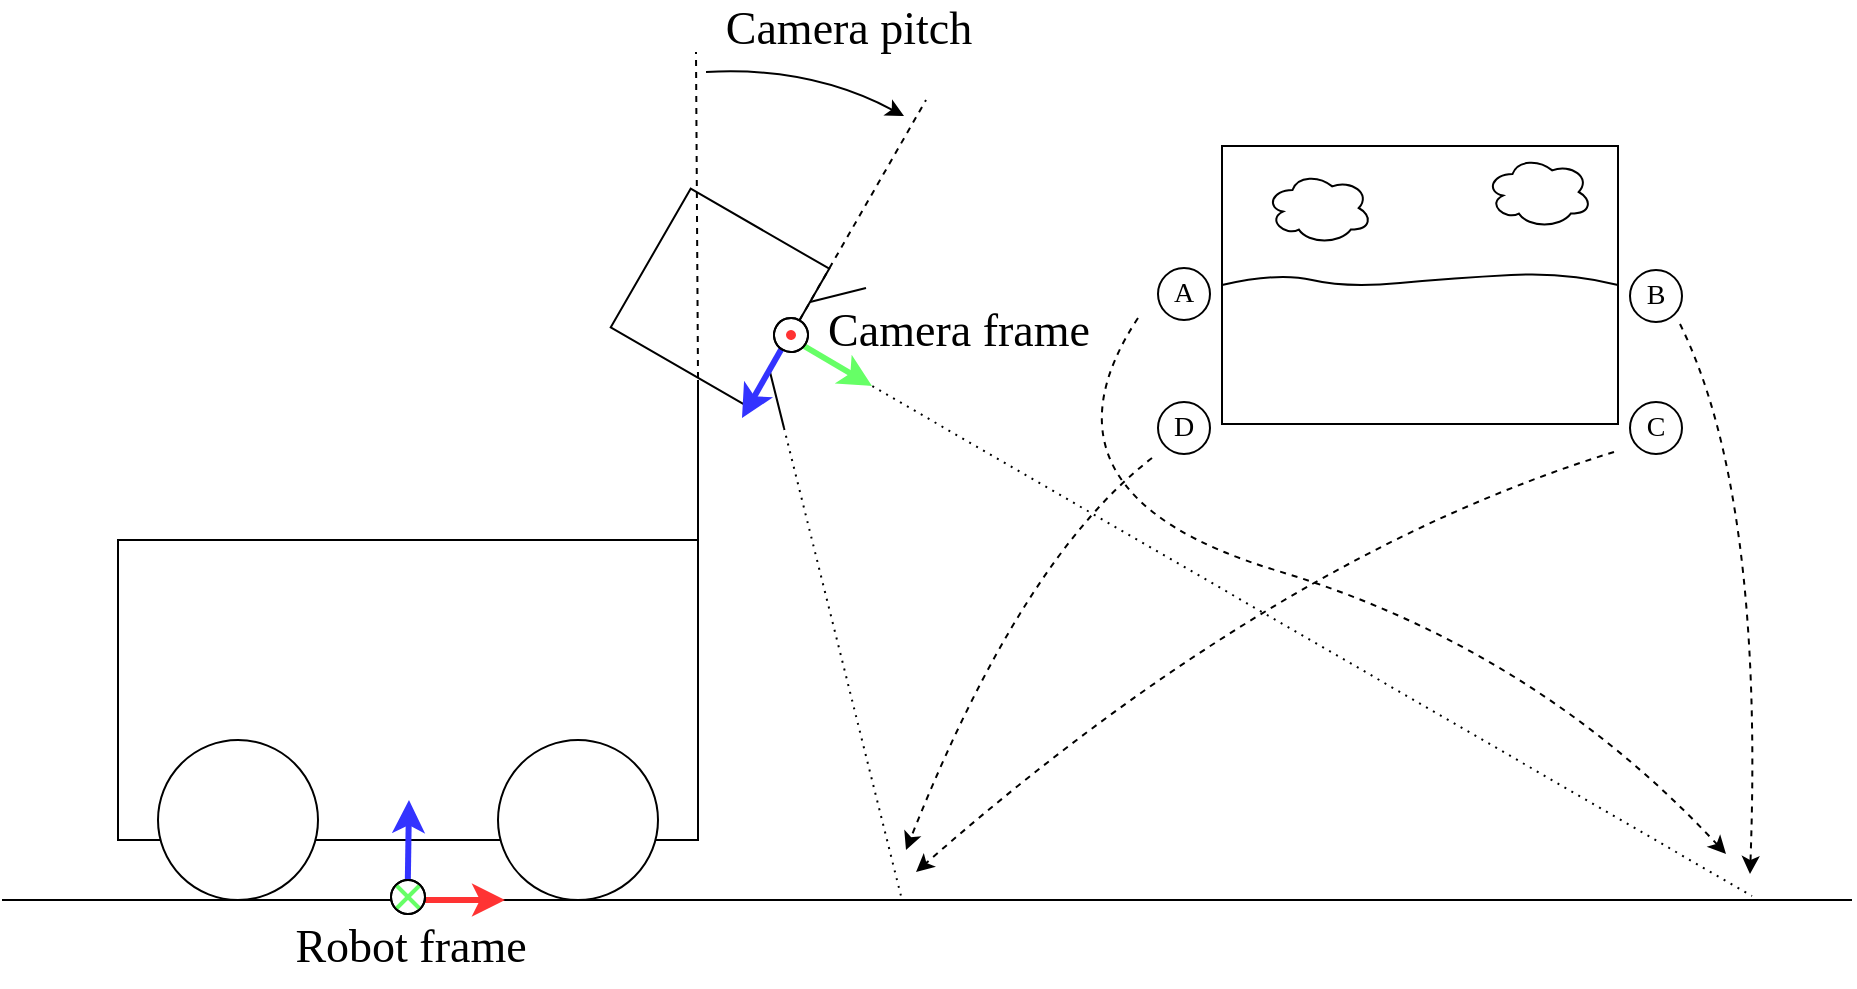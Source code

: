<mxfile version="27.0.9">
  <diagram name="Page-1" id="LD1x8lAsb9LNnaNi0Xp_">
    <mxGraphModel dx="1360" dy="843" grid="1" gridSize="1" guides="1" tooltips="1" connect="1" arrows="1" fold="1" page="1" pageScale="1" pageWidth="827" pageHeight="1169" math="0" shadow="0">
      <root>
        <mxCell id="0" />
        <mxCell id="1" parent="0" />
        <mxCell id="EnLO9xf8e9ar3kuIT8_k-2" value="" style="endArrow=none;html=1;rounded=0;movable=1;resizable=1;rotatable=1;deletable=1;editable=1;locked=0;connectable=1;" parent="1" edge="1">
          <mxGeometry width="50" height="50" relative="1" as="geometry">
            <mxPoint x="338" y="692" as="sourcePoint" />
            <mxPoint x="1263" y="692" as="targetPoint" />
          </mxGeometry>
        </mxCell>
        <mxCell id="EnLO9xf8e9ar3kuIT8_k-4" value="" style="rounded=0;whiteSpace=wrap;html=1;movable=1;resizable=1;rotatable=1;deletable=1;editable=1;locked=0;connectable=1;" parent="1" vertex="1">
          <mxGeometry x="396" y="512" width="290" height="150" as="geometry" />
        </mxCell>
        <mxCell id="EnLO9xf8e9ar3kuIT8_k-5" value="" style="ellipse;whiteSpace=wrap;html=1;aspect=fixed;movable=1;resizable=1;rotatable=1;deletable=1;editable=1;locked=0;connectable=1;" parent="1" vertex="1">
          <mxGeometry x="416" y="612" width="80" height="80" as="geometry" />
        </mxCell>
        <mxCell id="EnLO9xf8e9ar3kuIT8_k-6" value="" style="ellipse;whiteSpace=wrap;html=1;aspect=fixed;movable=1;resizable=1;rotatable=1;deletable=1;editable=1;locked=0;connectable=1;" parent="1" vertex="1">
          <mxGeometry x="586" y="612" width="80" height="80" as="geometry" />
        </mxCell>
        <mxCell id="EnLO9xf8e9ar3kuIT8_k-7" value="" style="endArrow=none;html=1;rounded=0;exitX=1;exitY=0;exitDx=0;exitDy=0;movable=1;resizable=1;rotatable=1;deletable=1;editable=1;locked=0;connectable=1;" parent="1" source="EnLO9xf8e9ar3kuIT8_k-4" edge="1">
          <mxGeometry width="50" height="50" relative="1" as="geometry">
            <mxPoint x="696" y="542" as="sourcePoint" />
            <mxPoint x="686" y="432" as="targetPoint" />
          </mxGeometry>
        </mxCell>
        <mxCell id="EnLO9xf8e9ar3kuIT8_k-13" value="" style="group;rotation=30;movable=1;resizable=1;rotatable=1;deletable=1;editable=1;locked=0;connectable=1;" parent="1" vertex="1" connectable="0">
          <mxGeometry x="656" y="356" width="100" height="80" as="geometry" />
        </mxCell>
        <mxCell id="EnLO9xf8e9ar3kuIT8_k-8" value="" style="whiteSpace=wrap;html=1;aspect=fixed;rotation=30;movable=1;resizable=1;rotatable=1;deletable=1;editable=1;locked=0;connectable=1;" parent="EnLO9xf8e9ar3kuIT8_k-13" vertex="1">
          <mxGeometry x="1" y="-5" width="80" height="80" as="geometry" />
        </mxCell>
        <mxCell id="EnLO9xf8e9ar3kuIT8_k-11" value="" style="endArrow=none;html=1;rounded=0;movable=1;resizable=1;rotatable=1;deletable=1;editable=1;locked=0;connectable=1;" parent="EnLO9xf8e9ar3kuIT8_k-13" edge="1">
          <mxGeometry width="50" height="50" relative="1" as="geometry">
            <mxPoint x="66" y="72" as="sourcePoint" />
            <mxPoint x="73" y="100" as="targetPoint" />
          </mxGeometry>
        </mxCell>
        <mxCell id="EnLO9xf8e9ar3kuIT8_k-12" value="" style="endArrow=none;html=1;rounded=0;movable=1;resizable=1;rotatable=1;deletable=1;editable=1;locked=0;connectable=1;" parent="EnLO9xf8e9ar3kuIT8_k-13" edge="1">
          <mxGeometry width="50" height="50" relative="1" as="geometry">
            <mxPoint x="86" y="37" as="sourcePoint" />
            <mxPoint x="114" y="30" as="targetPoint" />
          </mxGeometry>
        </mxCell>
        <mxCell id="EnLO9xf8e9ar3kuIT8_k-14" value="" style="endArrow=none;dashed=1;html=1;dashPattern=1 3;strokeWidth=1;rounded=0;movable=1;resizable=1;rotatable=1;deletable=1;editable=1;locked=0;connectable=1;" parent="1" edge="1">
          <mxGeometry width="50" height="50" relative="1" as="geometry">
            <mxPoint x="729" y="456" as="sourcePoint" />
            <mxPoint x="788" y="692" as="targetPoint" />
          </mxGeometry>
        </mxCell>
        <mxCell id="EnLO9xf8e9ar3kuIT8_k-15" value="" style="endArrow=none;dashed=1;html=1;dashPattern=1 3;strokeWidth=1;rounded=0;exitX=1;exitY=0.5;exitDx=0;exitDy=0;movable=1;resizable=1;rotatable=1;deletable=1;editable=1;locked=0;connectable=1;" parent="1" source="EnLO9xf8e9ar3kuIT8_k-8" edge="1">
          <mxGeometry width="50" height="50" relative="1" as="geometry">
            <mxPoint x="836" y="412" as="sourcePoint" />
            <mxPoint x="1213" y="690" as="targetPoint" />
          </mxGeometry>
        </mxCell>
        <mxCell id="EnLO9xf8e9ar3kuIT8_k-25" value="" style="endArrow=classic;html=1;rounded=0;endSize=7;fillColor=#f8cecc;strokeColor=#FF3333;movable=1;resizable=1;rotatable=1;deletable=1;editable=1;locked=0;connectable=1;strokeWidth=3;" parent="1" edge="1">
          <mxGeometry width="50" height="50" relative="1" as="geometry">
            <mxPoint x="549.5" y="692" as="sourcePoint" />
            <mxPoint x="589.5" y="692" as="targetPoint" />
          </mxGeometry>
        </mxCell>
        <mxCell id="EnLO9xf8e9ar3kuIT8_k-27" value="" style="endArrow=classic;html=1;rounded=0;startSize=3;endSize=7;fillColor=#dae8fc;strokeColor=#3333FF;movable=1;resizable=1;rotatable=1;deletable=1;editable=1;locked=0;connectable=1;strokeWidth=3;" parent="1" edge="1">
          <mxGeometry width="50" height="50" relative="1" as="geometry">
            <mxPoint x="540.92" y="682" as="sourcePoint" />
            <mxPoint x="541.5" y="642" as="targetPoint" />
          </mxGeometry>
        </mxCell>
        <mxCell id="EnLO9xf8e9ar3kuIT8_k-32" value="&lt;font style=&quot;font-size: 23px;&quot;&gt;Robot frame&lt;/font&gt;" style="text;html=1;align=center;verticalAlign=middle;resizable=1;points=[];autosize=1;strokeColor=none;fillColor=none;movable=1;rotatable=1;deletable=1;editable=1;locked=0;connectable=1;fontFamily=Computer Modern;fontSize=14;" parent="1" vertex="1">
          <mxGeometry x="474.5" y="694" width="135" height="41" as="geometry" />
        </mxCell>
        <mxCell id="EnLO9xf8e9ar3kuIT8_k-31" value="" style="ellipse;whiteSpace=wrap;html=1;aspect=fixed;fillColor=default;movable=1;resizable=1;rotatable=1;deletable=1;editable=1;locked=0;connectable=1;container=0;" parent="1" vertex="1">
          <mxGeometry x="532.5" y="682" width="17" height="17" as="geometry" />
        </mxCell>
        <mxCell id="EnLO9xf8e9ar3kuIT8_k-28" value="" style="endArrow=none;html=1;rounded=0;entryX=1;entryY=0;entryDx=0;entryDy=0;exitX=0;exitY=1;exitDx=0;exitDy=0;fillColor=#fff2cc;strokeColor=#66FF66;movable=1;resizable=1;rotatable=1;deletable=1;editable=1;locked=0;connectable=1;strokeWidth=2;" parent="1" source="EnLO9xf8e9ar3kuIT8_k-26" target="EnLO9xf8e9ar3kuIT8_k-26" edge="1">
          <mxGeometry width="50" height="50" relative="1" as="geometry">
            <mxPoint x="518.5" y="711" as="sourcePoint" />
            <mxPoint x="568.5" y="661" as="targetPoint" />
          </mxGeometry>
        </mxCell>
        <mxCell id="EnLO9xf8e9ar3kuIT8_k-29" value="" style="endArrow=none;html=1;rounded=0;entryX=0;entryY=0;entryDx=0;entryDy=0;exitX=1;exitY=1;exitDx=0;exitDy=0;fillColor=#fff2cc;strokeColor=#66FF66;movable=1;resizable=1;rotatable=1;deletable=1;editable=1;locked=0;connectable=1;strokeWidth=2;" parent="1" source="EnLO9xf8e9ar3kuIT8_k-26" target="EnLO9xf8e9ar3kuIT8_k-26" edge="1">
          <mxGeometry width="50" height="50" relative="1" as="geometry">
            <mxPoint x="534.5" y="710" as="sourcePoint" />
            <mxPoint x="540.5" y="704" as="targetPoint" />
          </mxGeometry>
        </mxCell>
        <mxCell id="EnLO9xf8e9ar3kuIT8_k-26" value="" style="ellipse;whiteSpace=wrap;html=1;aspect=fixed;fillColor=none;movable=1;resizable=1;rotatable=1;deletable=1;editable=1;locked=0;connectable=1;container=0;" parent="1" vertex="1">
          <mxGeometry x="532.5" y="682" width="17" height="17" as="geometry" />
        </mxCell>
        <mxCell id="EnLO9xf8e9ar3kuIT8_k-37" value="&lt;font style=&quot;font-size: 23px;&quot;&gt;Camera&lt;span style=&quot;background-color: transparent; color: light-dark(rgb(0, 0, 0), rgb(255, 255, 255));&quot;&gt;&amp;nbsp;frame&lt;/span&gt;&lt;/font&gt;" style="text;html=1;align=center;verticalAlign=middle;resizable=1;points=[];autosize=1;strokeColor=none;fillColor=none;movable=1;rotatable=1;deletable=1;editable=1;locked=0;connectable=1;fontFamily=Computer Modern;fontSize=14;" parent="1" vertex="1">
          <mxGeometry x="741" y="386" width="150" height="41" as="geometry" />
        </mxCell>
        <mxCell id="EnLO9xf8e9ar3kuIT8_k-45" value="" style="group;rotation=30;movable=1;resizable=1;rotatable=1;deletable=1;editable=1;locked=0;connectable=1;" parent="1" vertex="1" connectable="0">
          <mxGeometry x="711" y="408" width="57" height="57" as="geometry" />
        </mxCell>
        <mxCell id="EnLO9xf8e9ar3kuIT8_k-35" value="" style="endArrow=classic;html=1;rounded=0;endSize=7;fillColor=#f8cecc;strokeColor=#66FF66;movable=1;resizable=1;rotatable=1;deletable=1;editable=1;locked=0;connectable=1;strokeWidth=3;" parent="EnLO9xf8e9ar3kuIT8_k-45" edge="1">
          <mxGeometry width="50" height="50" relative="1" as="geometry">
            <mxPoint x="28" y="7" as="sourcePoint" />
            <mxPoint x="62" y="27" as="targetPoint" />
          </mxGeometry>
        </mxCell>
        <mxCell id="EnLO9xf8e9ar3kuIT8_k-36" value="" style="endArrow=classic;html=1;rounded=0;startSize=3;endSize=7;fillColor=#dae8fc;strokeColor=#3333FF;movable=1;resizable=1;rotatable=1;deletable=1;editable=1;locked=0;connectable=1;strokeWidth=3;" parent="EnLO9xf8e9ar3kuIT8_k-45" edge="1">
          <mxGeometry width="50" height="50" relative="1" as="geometry">
            <mxPoint x="17" y="8" as="sourcePoint" />
            <mxPoint x="-3" y="43" as="targetPoint" />
          </mxGeometry>
        </mxCell>
        <mxCell id="EnLO9xf8e9ar3kuIT8_k-38" value="" style="ellipse;whiteSpace=wrap;html=1;aspect=fixed;fillColor=default;movable=1;resizable=1;rotatable=1;deletable=1;editable=1;locked=0;connectable=1;container=0;rotation=30;" parent="EnLO9xf8e9ar3kuIT8_k-45" vertex="1">
          <mxGeometry x="13" y="-7" width="17" height="17" as="geometry" />
        </mxCell>
        <mxCell id="EnLO9xf8e9ar3kuIT8_k-44" value="" style="group;rotation=30;movable=1;resizable=1;rotatable=1;deletable=1;editable=1;locked=0;connectable=1;" parent="EnLO9xf8e9ar3kuIT8_k-45" vertex="1" connectable="0">
          <mxGeometry x="13" y="-7" width="17" height="17" as="geometry" />
        </mxCell>
        <mxCell id="EnLO9xf8e9ar3kuIT8_k-41" value="" style="ellipse;whiteSpace=wrap;html=1;aspect=fixed;fillColor=none;movable=1;resizable=1;rotatable=1;deletable=1;editable=1;locked=0;connectable=1;container=0;rotation=30;" parent="EnLO9xf8e9ar3kuIT8_k-44" vertex="1">
          <mxGeometry width="17" height="17" as="geometry" />
        </mxCell>
        <mxCell id="EnLO9xf8e9ar3kuIT8_k-43" value="" style="ellipse;whiteSpace=wrap;html=1;aspect=fixed;fillColor=#FF3333;strokeColor=#FF3333;rotation=30;movable=1;resizable=1;rotatable=1;deletable=1;editable=1;locked=0;connectable=1;" parent="EnLO9xf8e9ar3kuIT8_k-44" vertex="1">
          <mxGeometry x="6.5" y="6.5" width="4" height="4" as="geometry" />
        </mxCell>
        <mxCell id="EnLO9xf8e9ar3kuIT8_k-50" value="" style="endArrow=none;dashed=1;html=1;rounded=0;exitX=0.5;exitY=0;exitDx=0;exitDy=0;movable=1;resizable=1;rotatable=1;deletable=1;editable=1;locked=0;connectable=1;" parent="1" source="EnLO9xf8e9ar3kuIT8_k-41" edge="1">
          <mxGeometry width="50" height="50" relative="1" as="geometry">
            <mxPoint x="753" y="375" as="sourcePoint" />
            <mxPoint x="800" y="292" as="targetPoint" />
          </mxGeometry>
        </mxCell>
        <mxCell id="EnLO9xf8e9ar3kuIT8_k-52" value="" style="endArrow=none;dashed=1;html=1;rounded=0;exitX=0.5;exitY=0;exitDx=0;exitDy=0;movable=1;resizable=1;rotatable=1;deletable=1;editable=1;locked=0;connectable=1;" parent="1" edge="1">
          <mxGeometry width="50" height="50" relative="1" as="geometry">
            <mxPoint x="686" y="431" as="sourcePoint" />
            <mxPoint x="685" y="268" as="targetPoint" />
          </mxGeometry>
        </mxCell>
        <mxCell id="EnLO9xf8e9ar3kuIT8_k-53" value="" style="curved=1;endArrow=none;html=1;rounded=0;startFill=1;startArrow=classic;movable=1;resizable=1;rotatable=1;deletable=1;editable=1;locked=0;connectable=1;" parent="1" edge="1">
          <mxGeometry width="50" height="50" relative="1" as="geometry">
            <mxPoint x="789" y="300" as="sourcePoint" />
            <mxPoint x="690" y="278" as="targetPoint" />
            <Array as="points">
              <mxPoint x="742" y="275" />
            </Array>
          </mxGeometry>
        </mxCell>
        <mxCell id="EnLO9xf8e9ar3kuIT8_k-54" value="C&lt;span style=&quot;background-color: light-dark(#ffffff, var(--ge-dark-color, #121212)); color: light-dark(rgb(0, 0, 0), rgb(255, 255, 255));&quot;&gt;amera pitch&lt;/span&gt;" style="edgeLabel;html=1;align=center;verticalAlign=middle;resizable=1;points=[];fontSize=23;fontFamily=Computer Modern;movable=1;rotatable=1;deletable=1;editable=1;locked=0;connectable=1;spacing=2;" parent="EnLO9xf8e9ar3kuIT8_k-53" vertex="1" connectable="0">
          <mxGeometry x="0.193" y="4" relative="1" as="geometry">
            <mxPoint x="28" y="-24" as="offset" />
          </mxGeometry>
        </mxCell>
        <mxCell id="EnLO9xf8e9ar3kuIT8_k-58" value="" style="rounded=0;whiteSpace=wrap;html=1;movable=1;resizable=1;rotatable=1;deletable=1;editable=1;locked=0;connectable=1;" parent="1" vertex="1">
          <mxGeometry x="948" y="315" width="198" height="139" as="geometry" />
        </mxCell>
        <mxCell id="EnLO9xf8e9ar3kuIT8_k-59" value="" style="ellipse;shape=cloud;whiteSpace=wrap;html=1;movable=1;resizable=1;rotatable=1;deletable=1;editable=1;locked=0;connectable=1;" parent="1" vertex="1">
          <mxGeometry x="970" y="328" width="53" height="36" as="geometry" />
        </mxCell>
        <mxCell id="EnLO9xf8e9ar3kuIT8_k-60" value="" style="ellipse;shape=cloud;whiteSpace=wrap;html=1;movable=1;resizable=1;rotatable=1;deletable=1;editable=1;locked=0;connectable=1;" parent="1" vertex="1">
          <mxGeometry x="1080" y="320" width="53" height="36" as="geometry" />
        </mxCell>
        <mxCell id="EnLO9xf8e9ar3kuIT8_k-61" value="" style="curved=1;endArrow=none;html=1;rounded=0;startFill=0;entryX=1;entryY=0.5;entryDx=0;entryDy=0;exitX=0;exitY=0.5;exitDx=0;exitDy=0;movable=1;resizable=1;rotatable=1;deletable=1;editable=1;locked=0;connectable=1;" parent="1" source="EnLO9xf8e9ar3kuIT8_k-58" target="EnLO9xf8e9ar3kuIT8_k-58" edge="1">
          <mxGeometry width="50" height="50" relative="1" as="geometry">
            <mxPoint x="858" y="510" as="sourcePoint" />
            <mxPoint x="1148" y="407" as="targetPoint" />
            <Array as="points">
              <mxPoint x="976" y="378" />
              <mxPoint x="1010" y="386" />
              <mxPoint x="1064" y="381" />
              <mxPoint x="1121" y="378" />
            </Array>
          </mxGeometry>
        </mxCell>
        <mxCell id="EnLO9xf8e9ar3kuIT8_k-62" value="&lt;font style=&quot;font-size: 14px;&quot; face=&quot;Computer Modern&quot;&gt;A&lt;/font&gt;" style="ellipse;whiteSpace=wrap;html=1;aspect=fixed;movable=1;resizable=1;rotatable=1;deletable=1;editable=1;locked=0;connectable=1;" parent="1" vertex="1">
          <mxGeometry x="916" y="376" width="26" height="26" as="geometry" />
        </mxCell>
        <mxCell id="EnLO9xf8e9ar3kuIT8_k-63" value="&lt;font style=&quot;font-size: 14px;&quot; face=&quot;Computer Modern&quot;&gt;B&lt;/font&gt;" style="ellipse;whiteSpace=wrap;html=1;aspect=fixed;movable=1;resizable=1;rotatable=1;deletable=1;editable=1;locked=0;connectable=1;" parent="1" vertex="1">
          <mxGeometry x="1152" y="377" width="26" height="26" as="geometry" />
        </mxCell>
        <mxCell id="EnLO9xf8e9ar3kuIT8_k-64" value="&lt;font style=&quot;font-size: 14px;&quot; face=&quot;Computer Modern&quot;&gt;C&lt;/font&gt;" style="ellipse;whiteSpace=wrap;html=1;aspect=fixed;movable=1;resizable=1;rotatable=1;deletable=1;editable=1;locked=0;connectable=1;" parent="1" vertex="1">
          <mxGeometry x="1152" y="443" width="26" height="26" as="geometry" />
        </mxCell>
        <mxCell id="EnLO9xf8e9ar3kuIT8_k-65" value="&lt;font style=&quot;font-size: 14px;&quot; face=&quot;Computer Modern&quot;&gt;D&lt;/font&gt;" style="ellipse;whiteSpace=wrap;html=1;aspect=fixed;movable=1;resizable=1;rotatable=1;deletable=1;editable=1;locked=0;connectable=1;" parent="1" vertex="1">
          <mxGeometry x="916" y="443" width="26" height="26" as="geometry" />
        </mxCell>
        <mxCell id="EnLO9xf8e9ar3kuIT8_k-66" value="" style="curved=1;endArrow=classic;html=1;rounded=0;dashed=1;movable=1;resizable=1;rotatable=1;deletable=1;editable=1;locked=0;connectable=1;" parent="1" edge="1">
          <mxGeometry width="50" height="50" relative="1" as="geometry">
            <mxPoint x="1144" y="468" as="sourcePoint" />
            <mxPoint x="795" y="678" as="targetPoint" />
            <Array as="points">
              <mxPoint x="975" y="520" />
            </Array>
          </mxGeometry>
        </mxCell>
        <mxCell id="EnLO9xf8e9ar3kuIT8_k-67" value="" style="curved=1;endArrow=classic;html=1;rounded=0;dashed=1;movable=1;resizable=1;rotatable=1;deletable=1;editable=1;locked=0;connectable=1;" parent="1" edge="1">
          <mxGeometry width="50" height="50" relative="1" as="geometry">
            <mxPoint x="1177" y="404" as="sourcePoint" />
            <mxPoint x="1212" y="679" as="targetPoint" />
            <Array as="points">
              <mxPoint x="1219" y="489" />
            </Array>
          </mxGeometry>
        </mxCell>
        <mxCell id="EnLO9xf8e9ar3kuIT8_k-68" value="" style="curved=1;endArrow=classic;html=1;rounded=0;dashed=1;movable=1;resizable=1;rotatable=1;deletable=1;editable=1;locked=0;connectable=1;" parent="1" edge="1">
          <mxGeometry width="50" height="50" relative="1" as="geometry">
            <mxPoint x="906" y="401" as="sourcePoint" />
            <mxPoint x="1200" y="669" as="targetPoint" />
            <Array as="points">
              <mxPoint x="848" y="489" />
              <mxPoint x="1104" y="566" />
            </Array>
          </mxGeometry>
        </mxCell>
        <mxCell id="EnLO9xf8e9ar3kuIT8_k-69" value="" style="curved=1;endArrow=classic;html=1;rounded=0;dashed=1;movable=1;resizable=1;rotatable=1;deletable=1;editable=1;locked=0;connectable=1;" parent="1" edge="1">
          <mxGeometry width="50" height="50" relative="1" as="geometry">
            <mxPoint x="913" y="471" as="sourcePoint" />
            <mxPoint x="790" y="667" as="targetPoint" />
            <Array as="points">
              <mxPoint x="848" y="521" />
            </Array>
          </mxGeometry>
        </mxCell>
      </root>
    </mxGraphModel>
  </diagram>
</mxfile>
